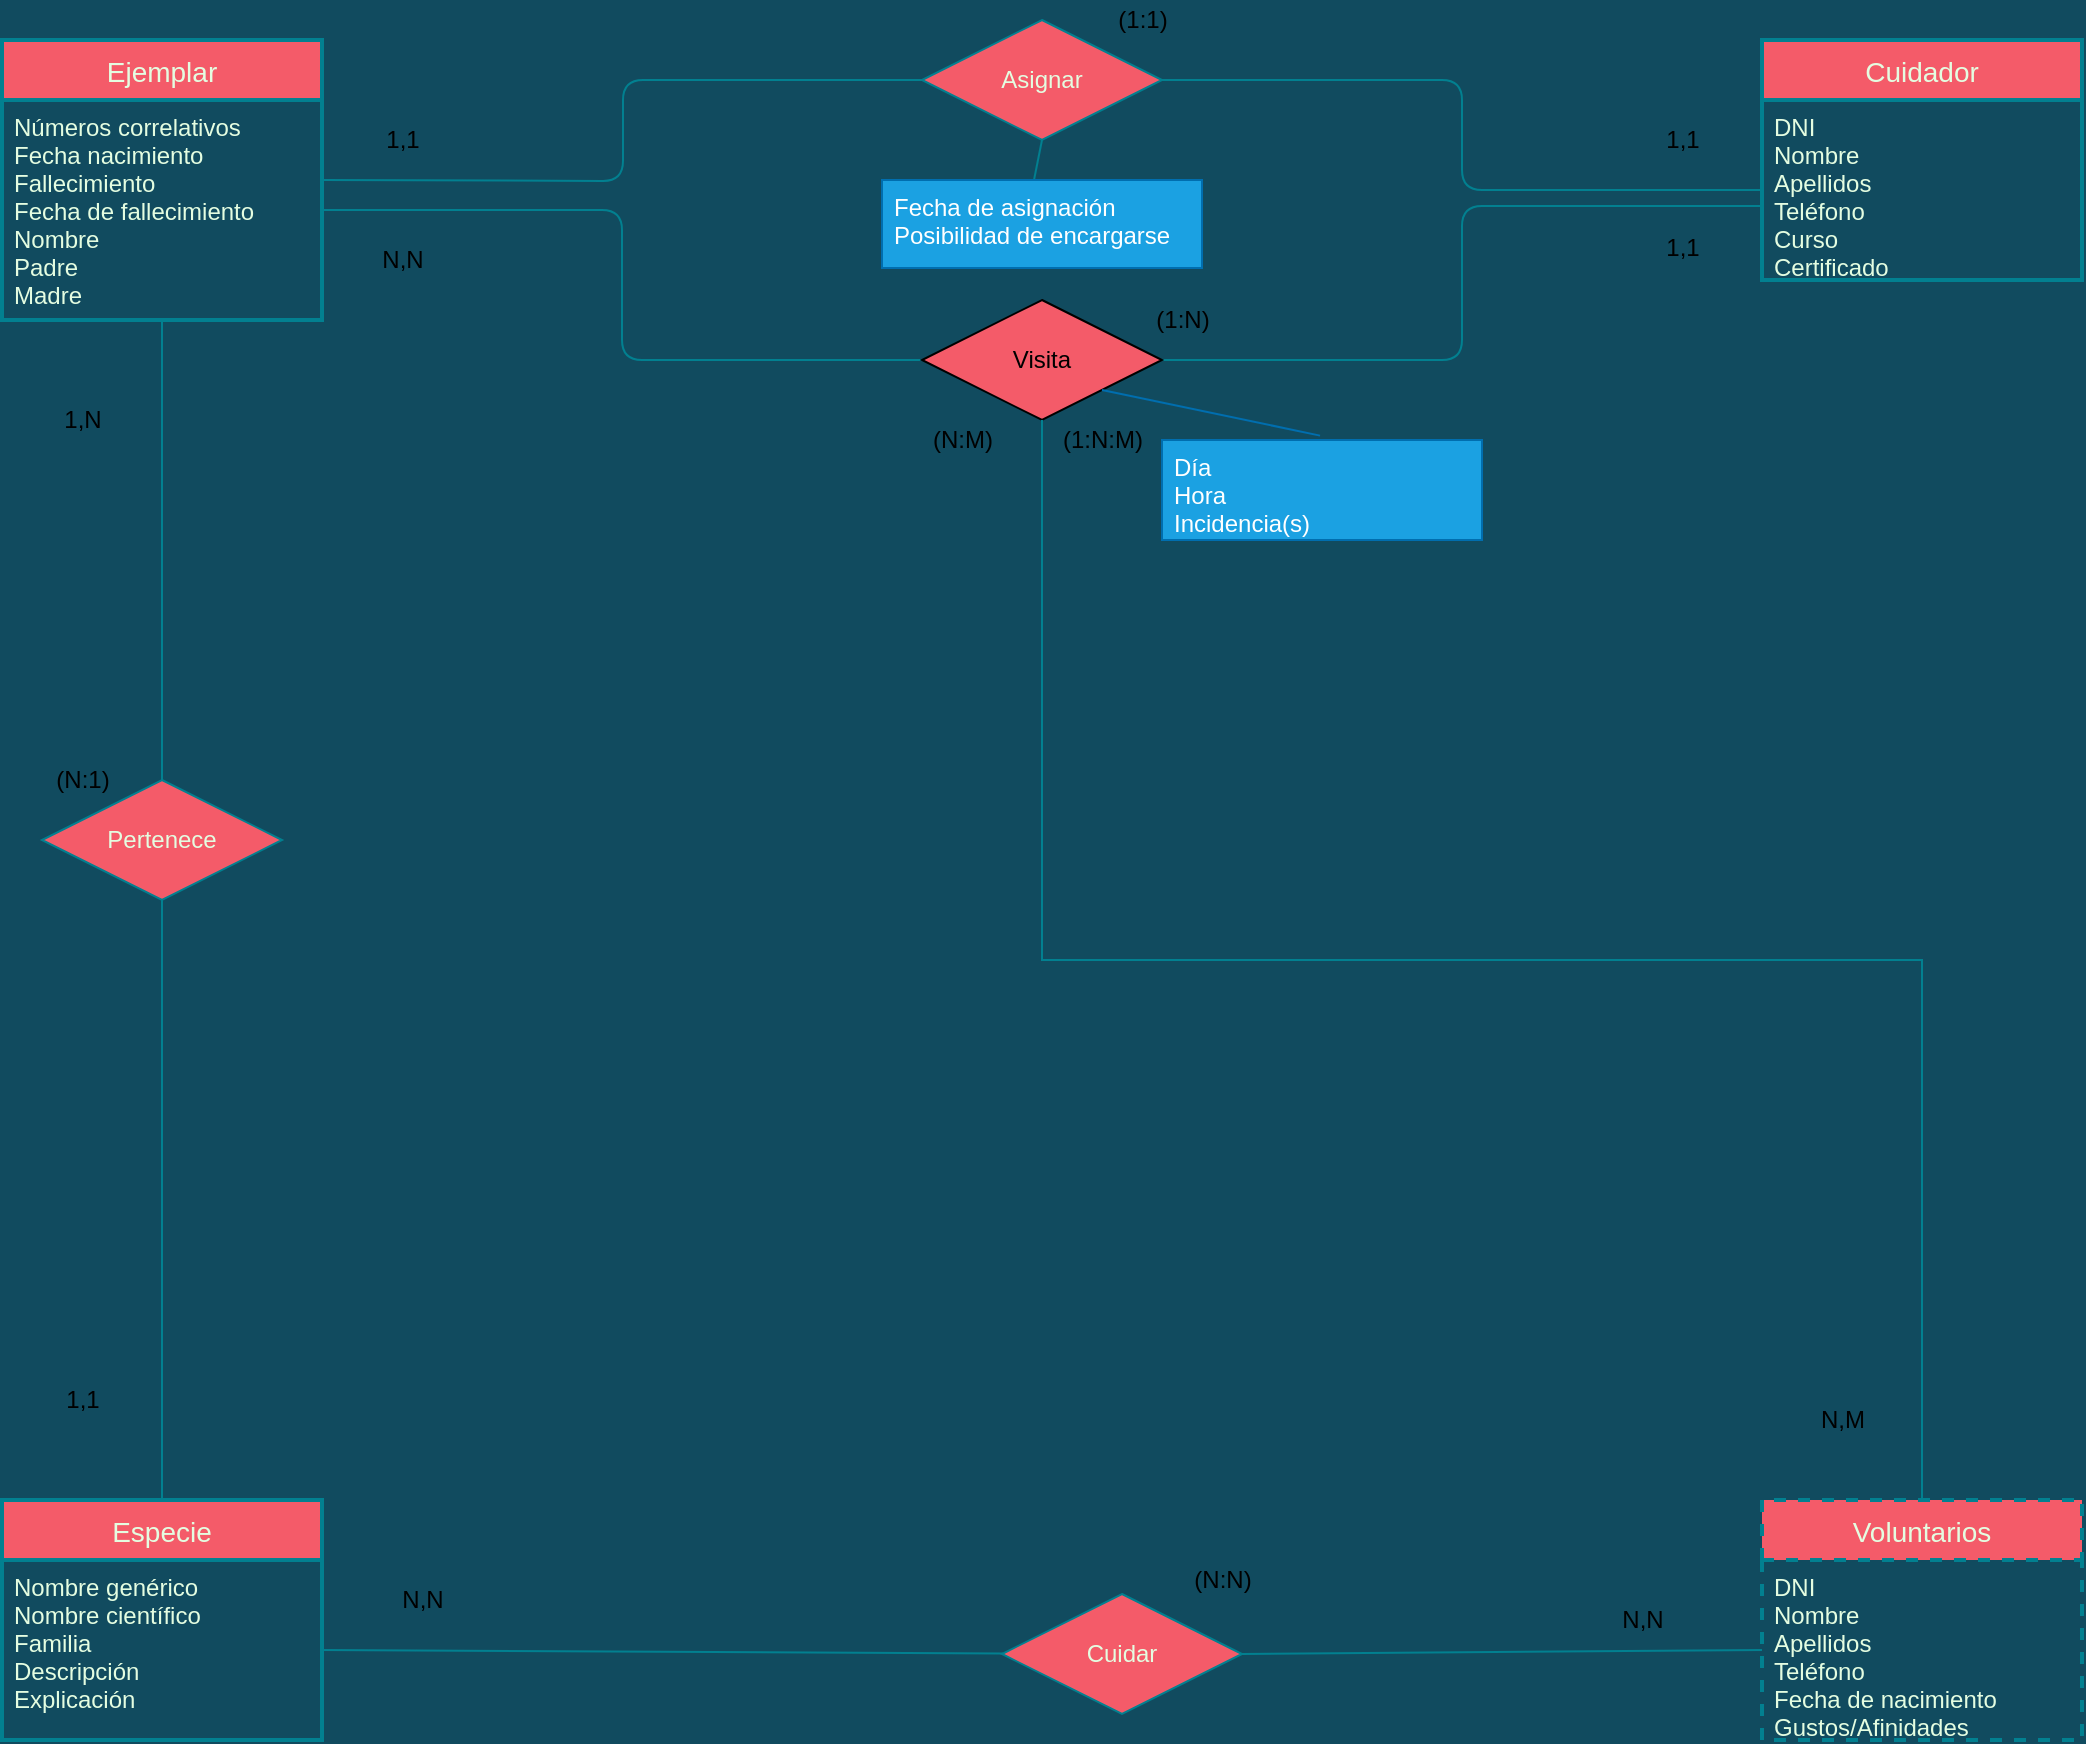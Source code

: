 <mxfile>
    <diagram id="WSSzvPG3LZlNedUr-IeH" name="Página-1">
        <mxGraphModel dx="1724" dy="1032" grid="1" gridSize="10" guides="1" tooltips="1" connect="1" arrows="1" fold="1" page="1" pageScale="1" pageWidth="1169" pageHeight="1654" background="#114B5F" math="0" shadow="0">
            <root>
                <mxCell id="0"/>
                <mxCell id="1" parent="0"/>
                <mxCell id="2" value="Ejemplar" style="swimlane;childLayout=stackLayout;horizontal=1;startSize=30;horizontalStack=0;fontSize=14;fontStyle=0;strokeWidth=2;resizeParent=0;resizeLast=1;shadow=0;dashed=0;align=center;fillColor=#F45B69;strokeColor=#028090;fontColor=#E4FDE1;" parent="1" vertex="1">
                    <mxGeometry x="60" y="50" width="160" height="140" as="geometry">
                        <mxRectangle x="250" y="210" width="90" height="30" as="alternateBounds"/>
                    </mxGeometry>
                </mxCell>
                <mxCell id="3" value="Números correlativos&#10;Fecha nacimiento&#10;Fallecimiento&#10;Fecha de fallecimiento&#10;Nombre&#10;Padre&#10;Madre" style="align=left;strokeColor=none;fillColor=none;spacingLeft=4;fontSize=12;verticalAlign=top;resizable=0;rotatable=0;part=1;fontColor=#E4FDE1;" parent="2" vertex="1">
                    <mxGeometry y="30" width="160" height="110" as="geometry"/>
                </mxCell>
                <mxCell id="4" value="Cuidador" style="swimlane;childLayout=stackLayout;horizontal=1;startSize=30;horizontalStack=0;fontSize=14;fontStyle=0;strokeWidth=2;resizeParent=0;resizeLast=1;shadow=0;dashed=0;align=center;fillColor=#F45B69;strokeColor=#028090;fontColor=#E4FDE1;" parent="1" vertex="1">
                    <mxGeometry x="940" y="50" width="160" height="120" as="geometry"/>
                </mxCell>
                <mxCell id="5" value="DNI&#10;Nombre&#10;Apellidos&#10;Teléfono &#10;Curso &#10;Certificado" style="align=left;strokeColor=none;fillColor=none;spacingLeft=4;fontSize=12;verticalAlign=top;resizable=0;rotatable=0;part=1;fontColor=#E4FDE1;" parent="4" vertex="1">
                    <mxGeometry y="30" width="160" height="90" as="geometry"/>
                </mxCell>
                <mxCell id="7" value="Voluntarios" style="swimlane;childLayout=stackLayout;horizontal=1;startSize=30;horizontalStack=0;fontSize=14;fontStyle=0;strokeWidth=2;resizeParent=0;resizeLast=1;shadow=0;dashed=1;align=center;fillColor=#F45B69;strokeColor=#028090;fontColor=#E4FDE1;" parent="1" vertex="1">
                    <mxGeometry x="940" y="780" width="160" height="120" as="geometry"/>
                </mxCell>
                <mxCell id="8" value="DNI&#10;Nombre &#10;Apellidos&#10;Teléfono&#10;Fecha de nacimiento&#10;Gustos/Afinidades" style="align=left;strokeColor=none;fillColor=none;spacingLeft=4;fontSize=12;verticalAlign=top;resizable=0;rotatable=0;part=1;fontColor=#E4FDE1;" parent="7" vertex="1">
                    <mxGeometry y="30" width="160" height="90" as="geometry"/>
                </mxCell>
                <mxCell id="10" value="Especie" style="swimlane;childLayout=stackLayout;horizontal=1;startSize=30;horizontalStack=0;fontSize=14;fontStyle=0;strokeWidth=2;resizeParent=0;resizeLast=1;shadow=0;dashed=0;align=center;fillColor=#F45B69;strokeColor=#028090;fontColor=#E4FDE1;" parent="1" vertex="1">
                    <mxGeometry x="60" y="780" width="160" height="120" as="geometry"/>
                </mxCell>
                <mxCell id="11" value="Nombre genérico&#10;Nombre científico&#10;Familia &#10;Descripción&#10;Explicación" style="align=left;strokeColor=none;fillColor=none;spacingLeft=4;fontSize=12;verticalAlign=top;resizable=0;rotatable=0;part=1;fontColor=#E4FDE1;" parent="10" vertex="1">
                    <mxGeometry y="30" width="160" height="90" as="geometry"/>
                </mxCell>
                <mxCell id="13" value="Pertenece" style="shape=rhombus;perimeter=rhombusPerimeter;whiteSpace=wrap;html=1;align=center;fillColor=#F45B69;strokeColor=#028090;fontColor=#E4FDE1;" parent="1" vertex="1">
                    <mxGeometry x="80" y="420" width="120" height="60" as="geometry"/>
                </mxCell>
                <mxCell id="15" value="" style="endArrow=none;html=1;entryX=1;entryY=0.5;entryDx=0;entryDy=0;labelBackgroundColor=#114B5F;strokeColor=#028090;fontColor=#E4FDE1;exitX=0.006;exitY=0.589;exitDx=0;exitDy=0;exitPerimeter=0;edgeStyle=orthogonalEdgeStyle;" parent="1" source="5" target="44" edge="1">
                    <mxGeometry relative="1" as="geometry">
                        <mxPoint x="990" y="200" as="sourcePoint"/>
                        <mxPoint x="1020" y="420" as="targetPoint"/>
                    </mxGeometry>
                </mxCell>
                <mxCell id="16" value="" style="endArrow=none;html=1;exitX=1;exitY=0.5;exitDx=0;exitDy=0;labelBackgroundColor=#114B5F;strokeColor=#028090;fontColor=#E4FDE1;entryX=0;entryY=0.5;entryDx=0;entryDy=0;edgeStyle=orthogonalEdgeStyle;" parent="1" source="3" target="44" edge="1">
                    <mxGeometry relative="1" as="geometry">
                        <mxPoint x="590" y="310" as="sourcePoint"/>
                        <mxPoint x="560" y="540" as="targetPoint"/>
                    </mxGeometry>
                </mxCell>
                <mxCell id="17" value="" style="endArrow=none;html=1;exitX=0.5;exitY=1;exitDx=0;exitDy=0;entryX=0.5;entryY=0;entryDx=0;entryDy=0;labelBackgroundColor=#114B5F;strokeColor=#028090;fontColor=#E4FDE1;" parent="1" source="3" target="13" edge="1">
                    <mxGeometry relative="1" as="geometry">
                        <mxPoint x="250" y="250" as="sourcePoint"/>
                        <mxPoint x="410" y="250" as="targetPoint"/>
                    </mxGeometry>
                </mxCell>
                <mxCell id="18" value="" style="endArrow=none;html=1;exitX=0.5;exitY=1;exitDx=0;exitDy=0;entryX=0.5;entryY=0;entryDx=0;entryDy=0;labelBackgroundColor=#114B5F;strokeColor=#028090;fontColor=#E4FDE1;" parent="1" source="13" target="10" edge="1">
                    <mxGeometry relative="1" as="geometry">
                        <mxPoint x="150" y="180" as="sourcePoint"/>
                        <mxPoint x="150" y="220" as="targetPoint"/>
                    </mxGeometry>
                </mxCell>
                <mxCell id="20" value="Asignar" style="shape=rhombus;perimeter=rhombusPerimeter;whiteSpace=wrap;html=1;align=center;fillColor=#F45B69;strokeColor=#028090;fontColor=#E4FDE1;" parent="1" vertex="1">
                    <mxGeometry x="520" y="40" width="120" height="60" as="geometry"/>
                </mxCell>
                <mxCell id="22" value="" style="endArrow=none;html=1;entryX=0;entryY=0.5;entryDx=0;entryDy=0;labelBackgroundColor=#114B5F;strokeColor=#028090;fontColor=#E4FDE1;edgeStyle=orthogonalEdgeStyle;" parent="1" target="20" edge="1">
                    <mxGeometry relative="1" as="geometry">
                        <mxPoint x="220" y="120" as="sourcePoint"/>
                        <mxPoint x="410" y="250" as="targetPoint"/>
                    </mxGeometry>
                </mxCell>
                <mxCell id="23" value="" style="endArrow=none;html=1;exitX=1;exitY=0.5;exitDx=0;exitDy=0;labelBackgroundColor=#114B5F;strokeColor=#028090;fontColor=#E4FDE1;edgeStyle=orthogonalEdgeStyle;" parent="1" source="20" target="5" edge="1">
                    <mxGeometry relative="1" as="geometry">
                        <mxPoint x="160" y="190" as="sourcePoint"/>
                        <mxPoint x="412" y="117" as="targetPoint"/>
                    </mxGeometry>
                </mxCell>
                <mxCell id="24" value="Cuidar" style="shape=rhombus;perimeter=rhombusPerimeter;whiteSpace=wrap;html=1;align=center;fontColor=#E4FDE1;strokeColor=#028090;fillColor=#F45B69;" parent="1" vertex="1">
                    <mxGeometry x="560" y="827" width="120" height="60" as="geometry"/>
                </mxCell>
                <mxCell id="25" value="" style="endArrow=none;html=1;rounded=0;fontColor=#E4FDE1;strokeColor=#028090;fillColor=#F45B69;exitX=1;exitY=0.5;exitDx=0;exitDy=0;" parent="1" source="11" target="24" edge="1">
                    <mxGeometry relative="1" as="geometry">
                        <mxPoint x="150" y="180" as="sourcePoint"/>
                        <mxPoint x="290" y="190" as="targetPoint"/>
                        <Array as="points"/>
                    </mxGeometry>
                </mxCell>
                <mxCell id="28" value="" style="endArrow=none;html=1;rounded=0;fontColor=#E4FDE1;strokeColor=#028090;fillColor=#F45B69;exitX=1;exitY=0.5;exitDx=0;exitDy=0;entryX=0;entryY=0.5;entryDx=0;entryDy=0;" parent="1" source="24" target="8" edge="1">
                    <mxGeometry relative="1" as="geometry">
                        <mxPoint x="670" y="856" as="sourcePoint"/>
                        <mxPoint x="930" y="860" as="targetPoint"/>
                        <Array as="points"/>
                    </mxGeometry>
                </mxCell>
                <mxCell id="39" value="" style="endArrow=none;html=1;rounded=0;entryX=0.475;entryY=0;entryDx=0;entryDy=0;entryPerimeter=0;exitX=0.5;exitY=1;exitDx=0;exitDy=0;strokeColor=#028090;" edge="1" parent="1" source="20" target="49">
                    <mxGeometry relative="1" as="geometry">
                        <mxPoint x="580" y="80" as="sourcePoint"/>
                        <mxPoint x="580" y="20" as="targetPoint"/>
                    </mxGeometry>
                </mxCell>
                <mxCell id="44" value="Visita" style="shape=rhombus;perimeter=rhombusPerimeter;whiteSpace=wrap;html=1;align=center;glass=0;fillColor=#F45B69;" vertex="1" parent="1">
                    <mxGeometry x="520" y="180" width="120" height="60" as="geometry"/>
                </mxCell>
                <mxCell id="46" value="" style="endArrow=none;html=1;rounded=0;exitX=0.5;exitY=1;exitDx=0;exitDy=0;entryX=0.5;entryY=0;entryDx=0;entryDy=0;edgeStyle=orthogonalEdgeStyle;strokeColor=#028090;" edge="1" parent="1" source="44" target="7">
                    <mxGeometry relative="1" as="geometry">
                        <mxPoint x="530" y="310" as="sourcePoint"/>
                        <mxPoint x="690" y="310" as="targetPoint"/>
                    </mxGeometry>
                </mxCell>
                <mxCell id="48" value="Día&#10;Hora&#10;Incidencia(s)" style="text;strokeColor=#006EAF;fillColor=#1ba1e2;spacingLeft=4;spacingRight=4;overflow=hidden;rotatable=0;points=[[0,0.5],[1,0.5]];portConstraint=eastwest;fontSize=12;perimeterSpacing=1;fontColor=#ffffff;" vertex="1" parent="1">
                    <mxGeometry x="640" y="250" width="160" height="50" as="geometry"/>
                </mxCell>
                <mxCell id="49" value="Fecha de asignación&#10;Posibilidad de encargarse" style="text;strokeColor=#006EAF;fillColor=#1ba1e2;spacingLeft=4;spacingRight=4;overflow=hidden;rotatable=0;points=[[0,0.5],[1,0.5]];portConstraint=eastwest;fontSize=12;fontColor=#ffffff;" vertex="1" parent="1">
                    <mxGeometry x="500" y="120" width="160" height="44" as="geometry"/>
                </mxCell>
                <mxCell id="50" value="" style="endArrow=none;html=1;rounded=0;entryX=0.494;entryY=-0.023;entryDx=0;entryDy=0;entryPerimeter=0;exitX=1;exitY=1;exitDx=0;exitDy=0;fillColor=#1ba1e2;strokeColor=#006EAF;" edge="1" parent="1" source="44" target="48">
                    <mxGeometry relative="1" as="geometry">
                        <mxPoint x="840" y="240" as="sourcePoint"/>
                        <mxPoint x="836" y="260" as="targetPoint"/>
                    </mxGeometry>
                </mxCell>
                <mxCell id="52" value="1,N" style="text;html=1;align=center;verticalAlign=middle;resizable=0;points=[];autosize=1;strokeColor=none;" vertex="1" parent="1">
                    <mxGeometry x="85" y="230" width="30" height="20" as="geometry"/>
                </mxCell>
                <mxCell id="53" value="(N:1)" style="text;html=1;align=center;verticalAlign=middle;resizable=0;points=[];autosize=1;strokeColor=none;" vertex="1" parent="1">
                    <mxGeometry x="80" y="410" width="40" height="20" as="geometry"/>
                </mxCell>
                <mxCell id="54" value="1,1" style="text;html=1;align=center;verticalAlign=middle;resizable=0;points=[];autosize=1;strokeColor=none;" vertex="1" parent="1">
                    <mxGeometry x="85" y="720" width="30" height="20" as="geometry"/>
                </mxCell>
                <mxCell id="55" value="N,N" style="text;html=1;align=center;verticalAlign=middle;resizable=0;points=[];autosize=1;strokeColor=none;" vertex="1" parent="1">
                    <mxGeometry x="250" y="820" width="40" height="20" as="geometry"/>
                </mxCell>
                <mxCell id="56" value="N,N" style="text;html=1;align=center;verticalAlign=middle;resizable=0;points=[];autosize=1;strokeColor=none;" vertex="1" parent="1">
                    <mxGeometry x="860" y="830" width="40" height="20" as="geometry"/>
                </mxCell>
                <mxCell id="57" value="(N:N)" style="text;html=1;align=center;verticalAlign=middle;resizable=0;points=[];autosize=1;strokeColor=none;" vertex="1" parent="1">
                    <mxGeometry x="650" y="810" width="40" height="20" as="geometry"/>
                </mxCell>
                <mxCell id="58" value="1,1" style="text;html=1;align=center;verticalAlign=middle;resizable=0;points=[];autosize=1;strokeColor=none;" vertex="1" parent="1">
                    <mxGeometry x="245" y="90" width="30" height="20" as="geometry"/>
                </mxCell>
                <mxCell id="59" value="N,N" style="text;html=1;align=center;verticalAlign=middle;resizable=0;points=[];autosize=1;strokeColor=none;" vertex="1" parent="1">
                    <mxGeometry x="240" y="150" width="40" height="20" as="geometry"/>
                </mxCell>
                <mxCell id="60" value="(1:1)" style="text;html=1;align=center;verticalAlign=middle;resizable=0;points=[];autosize=1;strokeColor=none;" vertex="1" parent="1">
                    <mxGeometry x="610" y="30" width="40" height="20" as="geometry"/>
                </mxCell>
                <mxCell id="61" value="1,1" style="text;html=1;align=center;verticalAlign=middle;resizable=0;points=[];autosize=1;strokeColor=none;" vertex="1" parent="1">
                    <mxGeometry x="885" y="90" width="30" height="20" as="geometry"/>
                </mxCell>
                <mxCell id="62" value="1,1" style="text;html=1;align=center;verticalAlign=middle;resizable=0;points=[];autosize=1;strokeColor=none;" vertex="1" parent="1">
                    <mxGeometry x="885" y="144" width="30" height="20" as="geometry"/>
                </mxCell>
                <mxCell id="63" value="(1:N)" style="text;html=1;align=center;verticalAlign=middle;resizable=0;points=[];autosize=1;strokeColor=none;" vertex="1" parent="1">
                    <mxGeometry x="630" y="180" width="40" height="20" as="geometry"/>
                </mxCell>
                <mxCell id="64" value="(N:M)" style="text;html=1;align=center;verticalAlign=middle;resizable=0;points=[];autosize=1;strokeColor=none;" vertex="1" parent="1">
                    <mxGeometry x="515" y="240" width="50" height="20" as="geometry"/>
                </mxCell>
                <mxCell id="65" value="(1:N:M)" style="text;html=1;align=center;verticalAlign=middle;resizable=0;points=[];autosize=1;strokeColor=none;" vertex="1" parent="1">
                    <mxGeometry x="580" y="240" width="60" height="20" as="geometry"/>
                </mxCell>
                <mxCell id="66" value="N,M" style="text;html=1;align=center;verticalAlign=middle;resizable=0;points=[];autosize=1;strokeColor=none;" vertex="1" parent="1">
                    <mxGeometry x="960" y="730" width="40" height="20" as="geometry"/>
                </mxCell>
            </root>
        </mxGraphModel>
    </diagram>
</mxfile>
